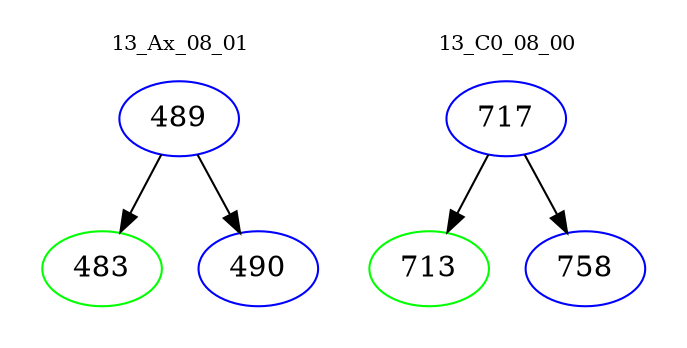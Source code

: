 digraph{
subgraph cluster_0 {
color = white
label = "13_Ax_08_01";
fontsize=10;
T0_489 [label="489", color="blue"]
T0_489 -> T0_483 [color="black"]
T0_483 [label="483", color="green"]
T0_489 -> T0_490 [color="black"]
T0_490 [label="490", color="blue"]
}
subgraph cluster_1 {
color = white
label = "13_C0_08_00";
fontsize=10;
T1_717 [label="717", color="blue"]
T1_717 -> T1_713 [color="black"]
T1_713 [label="713", color="green"]
T1_717 -> T1_758 [color="black"]
T1_758 [label="758", color="blue"]
}
}
